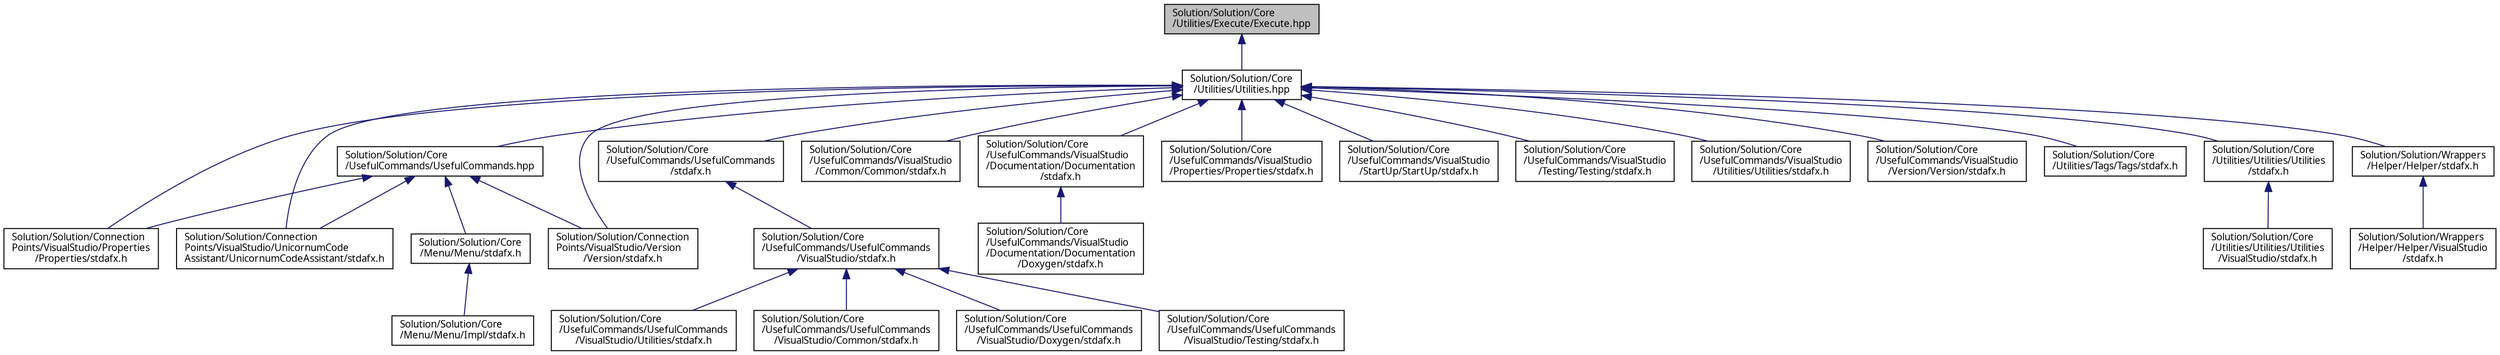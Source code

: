 digraph "Solution/Solution/Core/Utilities/Execute/Execute.hpp"
{
 // INTERACTIVE_SVG=YES
  edge [fontname="Verdana",fontsize="10",labelfontname="Verdana",labelfontsize="10"];
  node [fontname="Verdana",fontsize="10",shape=record];
  Node1 [label="Solution/Solution/Core\l/Utilities/Execute/Execute.hpp",height=0.2,width=0.4,color="black", fillcolor="grey75", style="filled", fontcolor="black"];
  Node1 -> Node2 [dir="back",color="midnightblue",fontsize="10",style="solid",fontname="Verdana"];
  Node2 [label="Solution/Solution/Core\l/Utilities/Utilities.hpp",height=0.2,width=0.4,color="black", fillcolor="white", style="filled",URL="$_utilities_2_utilities_8hpp_source.html"];
  Node2 -> Node3 [dir="back",color="midnightblue",fontsize="10",style="solid",fontname="Verdana"];
  Node3 [label="Solution/Solution/Connection\lPoints/VisualStudio/Properties\l/Properties/stdafx.h",height=0.2,width=0.4,color="black", fillcolor="white", style="filled",URL="$_connection_points_2_visual_studio_2_properties_2_properties_2stdafx_8h_source.html"];
  Node2 -> Node4 [dir="back",color="midnightblue",fontsize="10",style="solid",fontname="Verdana"];
  Node4 [label="Solution/Solution/Connection\lPoints/VisualStudio/UnicornumCode\lAssistant/UnicornumCodeAssistant/stdafx.h",height=0.2,width=0.4,color="black", fillcolor="white", style="filled",URL="$_connection_points_2_visual_studio_2_unicornum_code_assistant_2_unicornum_code_assistant_2stdafx_8h_source.html"];
  Node2 -> Node5 [dir="back",color="midnightblue",fontsize="10",style="solid",fontname="Verdana"];
  Node5 [label="Solution/Solution/Connection\lPoints/VisualStudio/Version\l/Version/stdafx.h",height=0.2,width=0.4,color="black", fillcolor="white", style="filled",URL="$_connection_points_2_visual_studio_2_version_2_version_2stdafx_8h_source.html"];
  Node2 -> Node6 [dir="back",color="midnightblue",fontsize="10",style="solid",fontname="Verdana"];
  Node6 [label="Solution/Solution/Core\l/UsefulCommands/UsefulCommands\l/stdafx.h",height=0.2,width=0.4,color="black", fillcolor="white", style="filled",URL="$_core_2_useful_commands_2_useful_commands_2stdafx_8h_source.html"];
  Node6 -> Node7 [dir="back",color="midnightblue",fontsize="10",style="solid",fontname="Verdana"];
  Node7 [label="Solution/Solution/Core\l/UsefulCommands/UsefulCommands\l/VisualStudio/stdafx.h",height=0.2,width=0.4,color="black", fillcolor="white", style="filled",URL="$_core_2_useful_commands_2_useful_commands_2_visual_studio_2stdafx_8h_source.html"];
  Node7 -> Node8 [dir="back",color="midnightblue",fontsize="10",style="solid",fontname="Verdana"];
  Node8 [label="Solution/Solution/Core\l/UsefulCommands/UsefulCommands\l/VisualStudio/Common/stdafx.h",height=0.2,width=0.4,color="black", fillcolor="white", style="filled",URL="$_core_2_useful_commands_2_useful_commands_2_visual_studio_2_common_2stdafx_8h_source.html"];
  Node7 -> Node9 [dir="back",color="midnightblue",fontsize="10",style="solid",fontname="Verdana"];
  Node9 [label="Solution/Solution/Core\l/UsefulCommands/UsefulCommands\l/VisualStudio/Doxygen/stdafx.h",height=0.2,width=0.4,color="black", fillcolor="white", style="filled",URL="$_core_2_useful_commands_2_useful_commands_2_visual_studio_2_doxygen_2stdafx_8h_source.html"];
  Node7 -> Node10 [dir="back",color="midnightblue",fontsize="10",style="solid",fontname="Verdana"];
  Node10 [label="Solution/Solution/Core\l/UsefulCommands/UsefulCommands\l/VisualStudio/Testing/stdafx.h",height=0.2,width=0.4,color="black", fillcolor="white", style="filled",URL="$_core_2_useful_commands_2_useful_commands_2_visual_studio_2_testing_2stdafx_8h_source.html"];
  Node7 -> Node11 [dir="back",color="midnightblue",fontsize="10",style="solid",fontname="Verdana"];
  Node11 [label="Solution/Solution/Core\l/UsefulCommands/UsefulCommands\l/VisualStudio/Utilities/stdafx.h",height=0.2,width=0.4,color="black", fillcolor="white", style="filled",URL="$_core_2_useful_commands_2_useful_commands_2_visual_studio_2_utilities_2stdafx_8h_source.html"];
  Node2 -> Node12 [dir="back",color="midnightblue",fontsize="10",style="solid",fontname="Verdana"];
  Node12 [label="Solution/Solution/Core\l/UsefulCommands/UsefulCommands.hpp",height=0.2,width=0.4,color="black", fillcolor="white", style="filled",URL="$_useful_commands_8hpp_source.html"];
  Node12 -> Node3 [dir="back",color="midnightblue",fontsize="10",style="solid",fontname="Verdana"];
  Node12 -> Node4 [dir="back",color="midnightblue",fontsize="10",style="solid",fontname="Verdana"];
  Node12 -> Node5 [dir="back",color="midnightblue",fontsize="10",style="solid",fontname="Verdana"];
  Node12 -> Node13 [dir="back",color="midnightblue",fontsize="10",style="solid",fontname="Verdana"];
  Node13 [label="Solution/Solution/Core\l/Menu/Menu/stdafx.h",height=0.2,width=0.4,color="black", fillcolor="white", style="filled",URL="$_core_2_menu_2_menu_2stdafx_8h_source.html"];
  Node13 -> Node14 [dir="back",color="midnightblue",fontsize="10",style="solid",fontname="Verdana"];
  Node14 [label="Solution/Solution/Core\l/Menu/Menu/Impl/stdafx.h",height=0.2,width=0.4,color="black", fillcolor="white", style="filled",URL="$_core_2_menu_2_menu_2_impl_2stdafx_8h_source.html"];
  Node2 -> Node15 [dir="back",color="midnightblue",fontsize="10",style="solid",fontname="Verdana"];
  Node15 [label="Solution/Solution/Core\l/UsefulCommands/VisualStudio\l/Common/Common/stdafx.h",height=0.2,width=0.4,color="black", fillcolor="white", style="filled",URL="$_core_2_useful_commands_2_visual_studio_2_common_2_common_2stdafx_8h_source.html"];
  Node2 -> Node16 [dir="back",color="midnightblue",fontsize="10",style="solid",fontname="Verdana"];
  Node16 [label="Solution/Solution/Core\l/UsefulCommands/VisualStudio\l/Documentation/Documentation\l/stdafx.h",height=0.2,width=0.4,color="black", fillcolor="white", style="filled",URL="$_core_2_useful_commands_2_visual_studio_2_documentation_2_documentation_2stdafx_8h_source.html"];
  Node16 -> Node17 [dir="back",color="midnightblue",fontsize="10",style="solid",fontname="Verdana"];
  Node17 [label="Solution/Solution/Core\l/UsefulCommands/VisualStudio\l/Documentation/Documentation\l/Doxygen/stdafx.h",height=0.2,width=0.4,color="black", fillcolor="white", style="filled",URL="$_core_2_useful_commands_2_visual_studio_2_documentation_2_documentation_2_doxygen_2stdafx_8h_source.html"];
  Node2 -> Node18 [dir="back",color="midnightblue",fontsize="10",style="solid",fontname="Verdana"];
  Node18 [label="Solution/Solution/Core\l/UsefulCommands/VisualStudio\l/Properties/Properties/stdafx.h",height=0.2,width=0.4,color="black", fillcolor="white", style="filled",URL="$_core_2_useful_commands_2_visual_studio_2_properties_2_properties_2stdafx_8h_source.html"];
  Node2 -> Node19 [dir="back",color="midnightblue",fontsize="10",style="solid",fontname="Verdana"];
  Node19 [label="Solution/Solution/Core\l/UsefulCommands/VisualStudio\l/StartUp/StartUp/stdafx.h",height=0.2,width=0.4,color="black", fillcolor="white", style="filled",URL="$_core_2_useful_commands_2_visual_studio_2_start_up_2_start_up_2stdafx_8h_source.html"];
  Node2 -> Node20 [dir="back",color="midnightblue",fontsize="10",style="solid",fontname="Verdana"];
  Node20 [label="Solution/Solution/Core\l/UsefulCommands/VisualStudio\l/Testing/Testing/stdafx.h",height=0.2,width=0.4,color="black", fillcolor="white", style="filled",URL="$_core_2_useful_commands_2_visual_studio_2_testing_2_testing_2stdafx_8h_source.html"];
  Node2 -> Node21 [dir="back",color="midnightblue",fontsize="10",style="solid",fontname="Verdana"];
  Node21 [label="Solution/Solution/Core\l/UsefulCommands/VisualStudio\l/Utilities/Utilities/stdafx.h",height=0.2,width=0.4,color="black", fillcolor="white", style="filled",URL="$_core_2_useful_commands_2_visual_studio_2_utilities_2_utilities_2stdafx_8h_source.html"];
  Node2 -> Node22 [dir="back",color="midnightblue",fontsize="10",style="solid",fontname="Verdana"];
  Node22 [label="Solution/Solution/Core\l/UsefulCommands/VisualStudio\l/Version/Version/stdafx.h",height=0.2,width=0.4,color="black", fillcolor="white", style="filled",URL="$_core_2_useful_commands_2_visual_studio_2_version_2_version_2stdafx_8h_source.html"];
  Node2 -> Node23 [dir="back",color="midnightblue",fontsize="10",style="solid",fontname="Verdana"];
  Node23 [label="Solution/Solution/Core\l/Utilities/Tags/Tags/stdafx.h",height=0.2,width=0.4,color="black", fillcolor="white", style="filled",URL="$_core_2_utilities_2_tags_2_tags_2stdafx_8h_source.html"];
  Node2 -> Node24 [dir="back",color="midnightblue",fontsize="10",style="solid",fontname="Verdana"];
  Node24 [label="Solution/Solution/Core\l/Utilities/Utilities/Utilities\l/stdafx.h",height=0.2,width=0.4,color="black", fillcolor="white", style="filled",URL="$_core_2_utilities_2_utilities_2_utilities_2stdafx_8h_source.html"];
  Node24 -> Node25 [dir="back",color="midnightblue",fontsize="10",style="solid",fontname="Verdana"];
  Node25 [label="Solution/Solution/Core\l/Utilities/Utilities/Utilities\l/VisualStudio/stdafx.h",height=0.2,width=0.4,color="black", fillcolor="white", style="filled",URL="$_core_2_utilities_2_utilities_2_utilities_2_visual_studio_2stdafx_8h_source.html"];
  Node2 -> Node26 [dir="back",color="midnightblue",fontsize="10",style="solid",fontname="Verdana"];
  Node26 [label="Solution/Solution/Wrappers\l/Helper/Helper/stdafx.h",height=0.2,width=0.4,color="black", fillcolor="white", style="filled",URL="$_wrappers_2_helper_2_helper_2stdafx_8h_source.html"];
  Node26 -> Node27 [dir="back",color="midnightblue",fontsize="10",style="solid",fontname="Verdana"];
  Node27 [label="Solution/Solution/Wrappers\l/Helper/Helper/VisualStudio\l/stdafx.h",height=0.2,width=0.4,color="black", fillcolor="white", style="filled",URL="$_wrappers_2_helper_2_helper_2_visual_studio_2stdafx_8h_source.html"];
}
